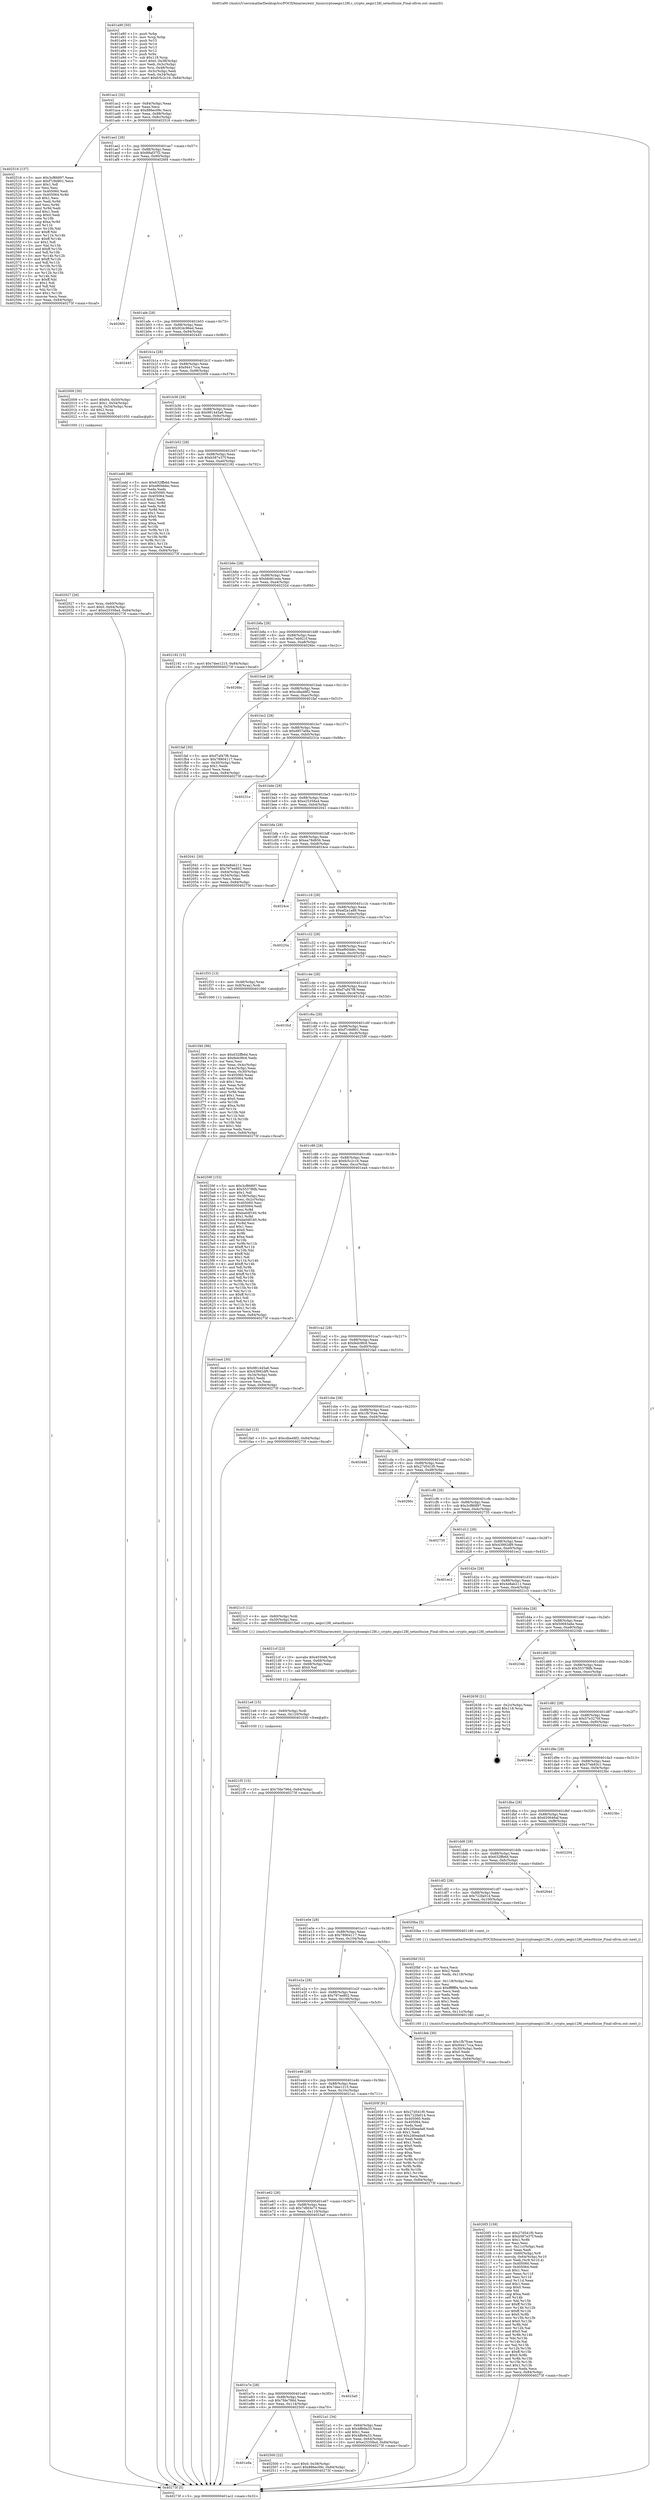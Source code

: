 digraph "0x401a90" {
  label = "0x401a90 (/mnt/c/Users/mathe/Desktop/tcc/POCII/binaries/extr_linuxcryptoaegis128l.c_crypto_aegis128l_setauthsize_Final-ollvm.out::main(0))"
  labelloc = "t"
  node[shape=record]

  Entry [label="",width=0.3,height=0.3,shape=circle,fillcolor=black,style=filled]
  "0x401ac2" [label="{
     0x401ac2 [32]\l
     | [instrs]\l
     &nbsp;&nbsp;0x401ac2 \<+6\>: mov -0x84(%rbp),%eax\l
     &nbsp;&nbsp;0x401ac8 \<+2\>: mov %eax,%ecx\l
     &nbsp;&nbsp;0x401aca \<+6\>: sub $0x886ec09c,%ecx\l
     &nbsp;&nbsp;0x401ad0 \<+6\>: mov %eax,-0x88(%rbp)\l
     &nbsp;&nbsp;0x401ad6 \<+6\>: mov %ecx,-0x8c(%rbp)\l
     &nbsp;&nbsp;0x401adc \<+6\>: je 0000000000402516 \<main+0xa86\>\l
  }"]
  "0x402516" [label="{
     0x402516 [137]\l
     | [instrs]\l
     &nbsp;&nbsp;0x402516 \<+5\>: mov $0x3cf86897,%eax\l
     &nbsp;&nbsp;0x40251b \<+5\>: mov $0xf7c9d801,%ecx\l
     &nbsp;&nbsp;0x402520 \<+2\>: mov $0x1,%dl\l
     &nbsp;&nbsp;0x402522 \<+2\>: xor %esi,%esi\l
     &nbsp;&nbsp;0x402524 \<+7\>: mov 0x405060,%edi\l
     &nbsp;&nbsp;0x40252b \<+8\>: mov 0x405064,%r8d\l
     &nbsp;&nbsp;0x402533 \<+3\>: sub $0x1,%esi\l
     &nbsp;&nbsp;0x402536 \<+3\>: mov %edi,%r9d\l
     &nbsp;&nbsp;0x402539 \<+3\>: add %esi,%r9d\l
     &nbsp;&nbsp;0x40253c \<+4\>: imul %r9d,%edi\l
     &nbsp;&nbsp;0x402540 \<+3\>: and $0x1,%edi\l
     &nbsp;&nbsp;0x402543 \<+3\>: cmp $0x0,%edi\l
     &nbsp;&nbsp;0x402546 \<+4\>: sete %r10b\l
     &nbsp;&nbsp;0x40254a \<+4\>: cmp $0xa,%r8d\l
     &nbsp;&nbsp;0x40254e \<+4\>: setl %r11b\l
     &nbsp;&nbsp;0x402552 \<+3\>: mov %r10b,%bl\l
     &nbsp;&nbsp;0x402555 \<+3\>: xor $0xff,%bl\l
     &nbsp;&nbsp;0x402558 \<+3\>: mov %r11b,%r14b\l
     &nbsp;&nbsp;0x40255b \<+4\>: xor $0xff,%r14b\l
     &nbsp;&nbsp;0x40255f \<+3\>: xor $0x1,%dl\l
     &nbsp;&nbsp;0x402562 \<+3\>: mov %bl,%r15b\l
     &nbsp;&nbsp;0x402565 \<+4\>: and $0xff,%r15b\l
     &nbsp;&nbsp;0x402569 \<+3\>: and %dl,%r10b\l
     &nbsp;&nbsp;0x40256c \<+3\>: mov %r14b,%r12b\l
     &nbsp;&nbsp;0x40256f \<+4\>: and $0xff,%r12b\l
     &nbsp;&nbsp;0x402573 \<+3\>: and %dl,%r11b\l
     &nbsp;&nbsp;0x402576 \<+3\>: or %r10b,%r15b\l
     &nbsp;&nbsp;0x402579 \<+3\>: or %r11b,%r12b\l
     &nbsp;&nbsp;0x40257c \<+3\>: xor %r12b,%r15b\l
     &nbsp;&nbsp;0x40257f \<+3\>: or %r14b,%bl\l
     &nbsp;&nbsp;0x402582 \<+3\>: xor $0xff,%bl\l
     &nbsp;&nbsp;0x402585 \<+3\>: or $0x1,%dl\l
     &nbsp;&nbsp;0x402588 \<+2\>: and %dl,%bl\l
     &nbsp;&nbsp;0x40258a \<+3\>: or %bl,%r15b\l
     &nbsp;&nbsp;0x40258d \<+4\>: test $0x1,%r15b\l
     &nbsp;&nbsp;0x402591 \<+3\>: cmovne %ecx,%eax\l
     &nbsp;&nbsp;0x402594 \<+6\>: mov %eax,-0x84(%rbp)\l
     &nbsp;&nbsp;0x40259a \<+5\>: jmp 000000000040273f \<main+0xcaf\>\l
  }"]
  "0x401ae2" [label="{
     0x401ae2 [28]\l
     | [instrs]\l
     &nbsp;&nbsp;0x401ae2 \<+5\>: jmp 0000000000401ae7 \<main+0x57\>\l
     &nbsp;&nbsp;0x401ae7 \<+6\>: mov -0x88(%rbp),%eax\l
     &nbsp;&nbsp;0x401aed \<+5\>: sub $0x88af37f2,%eax\l
     &nbsp;&nbsp;0x401af2 \<+6\>: mov %eax,-0x90(%rbp)\l
     &nbsp;&nbsp;0x401af8 \<+6\>: je 00000000004026f4 \<main+0xc64\>\l
  }"]
  Exit [label="",width=0.3,height=0.3,shape=circle,fillcolor=black,style=filled,peripheries=2]
  "0x4026f4" [label="{
     0x4026f4\l
  }", style=dashed]
  "0x401afe" [label="{
     0x401afe [28]\l
     | [instrs]\l
     &nbsp;&nbsp;0x401afe \<+5\>: jmp 0000000000401b03 \<main+0x73\>\l
     &nbsp;&nbsp;0x401b03 \<+6\>: mov -0x88(%rbp),%eax\l
     &nbsp;&nbsp;0x401b09 \<+5\>: sub $0x924c96ed,%eax\l
     &nbsp;&nbsp;0x401b0e \<+6\>: mov %eax,-0x94(%rbp)\l
     &nbsp;&nbsp;0x401b14 \<+6\>: je 0000000000402445 \<main+0x9b5\>\l
  }"]
  "0x401e9a" [label="{
     0x401e9a\l
  }", style=dashed]
  "0x402445" [label="{
     0x402445\l
  }", style=dashed]
  "0x401b1a" [label="{
     0x401b1a [28]\l
     | [instrs]\l
     &nbsp;&nbsp;0x401b1a \<+5\>: jmp 0000000000401b1f \<main+0x8f\>\l
     &nbsp;&nbsp;0x401b1f \<+6\>: mov -0x88(%rbp),%eax\l
     &nbsp;&nbsp;0x401b25 \<+5\>: sub $0x94417cca,%eax\l
     &nbsp;&nbsp;0x401b2a \<+6\>: mov %eax,-0x98(%rbp)\l
     &nbsp;&nbsp;0x401b30 \<+6\>: je 0000000000402009 \<main+0x579\>\l
  }"]
  "0x402500" [label="{
     0x402500 [22]\l
     | [instrs]\l
     &nbsp;&nbsp;0x402500 \<+7\>: movl $0x0,-0x38(%rbp)\l
     &nbsp;&nbsp;0x402507 \<+10\>: movl $0x886ec09c,-0x84(%rbp)\l
     &nbsp;&nbsp;0x402511 \<+5\>: jmp 000000000040273f \<main+0xcaf\>\l
  }"]
  "0x402009" [label="{
     0x402009 [30]\l
     | [instrs]\l
     &nbsp;&nbsp;0x402009 \<+7\>: movl $0x64,-0x50(%rbp)\l
     &nbsp;&nbsp;0x402010 \<+7\>: movl $0x1,-0x54(%rbp)\l
     &nbsp;&nbsp;0x402017 \<+4\>: movslq -0x54(%rbp),%rax\l
     &nbsp;&nbsp;0x40201b \<+4\>: shl $0x2,%rax\l
     &nbsp;&nbsp;0x40201f \<+3\>: mov %rax,%rdi\l
     &nbsp;&nbsp;0x402022 \<+5\>: call 0000000000401050 \<malloc@plt\>\l
     | [calls]\l
     &nbsp;&nbsp;0x401050 \{1\} (unknown)\l
  }"]
  "0x401b36" [label="{
     0x401b36 [28]\l
     | [instrs]\l
     &nbsp;&nbsp;0x401b36 \<+5\>: jmp 0000000000401b3b \<main+0xab\>\l
     &nbsp;&nbsp;0x401b3b \<+6\>: mov -0x88(%rbp),%eax\l
     &nbsp;&nbsp;0x401b41 \<+5\>: sub $0x981445a6,%eax\l
     &nbsp;&nbsp;0x401b46 \<+6\>: mov %eax,-0x9c(%rbp)\l
     &nbsp;&nbsp;0x401b4c \<+6\>: je 0000000000401edd \<main+0x44d\>\l
  }"]
  "0x401e7e" [label="{
     0x401e7e [28]\l
     | [instrs]\l
     &nbsp;&nbsp;0x401e7e \<+5\>: jmp 0000000000401e83 \<main+0x3f3\>\l
     &nbsp;&nbsp;0x401e83 \<+6\>: mov -0x88(%rbp),%eax\l
     &nbsp;&nbsp;0x401e89 \<+5\>: sub $0x7fde786d,%eax\l
     &nbsp;&nbsp;0x401e8e \<+6\>: mov %eax,-0x114(%rbp)\l
     &nbsp;&nbsp;0x401e94 \<+6\>: je 0000000000402500 \<main+0xa70\>\l
  }"]
  "0x401edd" [label="{
     0x401edd [86]\l
     | [instrs]\l
     &nbsp;&nbsp;0x401edd \<+5\>: mov $0x632ffb6d,%eax\l
     &nbsp;&nbsp;0x401ee2 \<+5\>: mov $0xef60ddec,%ecx\l
     &nbsp;&nbsp;0x401ee7 \<+2\>: xor %edx,%edx\l
     &nbsp;&nbsp;0x401ee9 \<+7\>: mov 0x405060,%esi\l
     &nbsp;&nbsp;0x401ef0 \<+7\>: mov 0x405064,%edi\l
     &nbsp;&nbsp;0x401ef7 \<+3\>: sub $0x1,%edx\l
     &nbsp;&nbsp;0x401efa \<+3\>: mov %esi,%r8d\l
     &nbsp;&nbsp;0x401efd \<+3\>: add %edx,%r8d\l
     &nbsp;&nbsp;0x401f00 \<+4\>: imul %r8d,%esi\l
     &nbsp;&nbsp;0x401f04 \<+3\>: and $0x1,%esi\l
     &nbsp;&nbsp;0x401f07 \<+3\>: cmp $0x0,%esi\l
     &nbsp;&nbsp;0x401f0a \<+4\>: sete %r9b\l
     &nbsp;&nbsp;0x401f0e \<+3\>: cmp $0xa,%edi\l
     &nbsp;&nbsp;0x401f11 \<+4\>: setl %r10b\l
     &nbsp;&nbsp;0x401f15 \<+3\>: mov %r9b,%r11b\l
     &nbsp;&nbsp;0x401f18 \<+3\>: and %r10b,%r11b\l
     &nbsp;&nbsp;0x401f1b \<+3\>: xor %r10b,%r9b\l
     &nbsp;&nbsp;0x401f1e \<+3\>: or %r9b,%r11b\l
     &nbsp;&nbsp;0x401f21 \<+4\>: test $0x1,%r11b\l
     &nbsp;&nbsp;0x401f25 \<+3\>: cmovne %ecx,%eax\l
     &nbsp;&nbsp;0x401f28 \<+6\>: mov %eax,-0x84(%rbp)\l
     &nbsp;&nbsp;0x401f2e \<+5\>: jmp 000000000040273f \<main+0xcaf\>\l
  }"]
  "0x401b52" [label="{
     0x401b52 [28]\l
     | [instrs]\l
     &nbsp;&nbsp;0x401b52 \<+5\>: jmp 0000000000401b57 \<main+0xc7\>\l
     &nbsp;&nbsp;0x401b57 \<+6\>: mov -0x88(%rbp),%eax\l
     &nbsp;&nbsp;0x401b5d \<+5\>: sub $0xb587e37f,%eax\l
     &nbsp;&nbsp;0x401b62 \<+6\>: mov %eax,-0xa0(%rbp)\l
     &nbsp;&nbsp;0x401b68 \<+6\>: je 0000000000402192 \<main+0x702\>\l
  }"]
  "0x4023a0" [label="{
     0x4023a0\l
  }", style=dashed]
  "0x402192" [label="{
     0x402192 [15]\l
     | [instrs]\l
     &nbsp;&nbsp;0x402192 \<+10\>: movl $0x7dee1215,-0x84(%rbp)\l
     &nbsp;&nbsp;0x40219c \<+5\>: jmp 000000000040273f \<main+0xcaf\>\l
  }"]
  "0x401b6e" [label="{
     0x401b6e [28]\l
     | [instrs]\l
     &nbsp;&nbsp;0x401b6e \<+5\>: jmp 0000000000401b73 \<main+0xe3\>\l
     &nbsp;&nbsp;0x401b73 \<+6\>: mov -0x88(%rbp),%eax\l
     &nbsp;&nbsp;0x401b79 \<+5\>: sub $0xb6d61eda,%eax\l
     &nbsp;&nbsp;0x401b7e \<+6\>: mov %eax,-0xa4(%rbp)\l
     &nbsp;&nbsp;0x401b84 \<+6\>: je 000000000040232d \<main+0x89d\>\l
  }"]
  "0x4021f5" [label="{
     0x4021f5 [15]\l
     | [instrs]\l
     &nbsp;&nbsp;0x4021f5 \<+10\>: movl $0x7fde786d,-0x84(%rbp)\l
     &nbsp;&nbsp;0x4021ff \<+5\>: jmp 000000000040273f \<main+0xcaf\>\l
  }"]
  "0x40232d" [label="{
     0x40232d\l
  }", style=dashed]
  "0x401b8a" [label="{
     0x401b8a [28]\l
     | [instrs]\l
     &nbsp;&nbsp;0x401b8a \<+5\>: jmp 0000000000401b8f \<main+0xff\>\l
     &nbsp;&nbsp;0x401b8f \<+6\>: mov -0x88(%rbp),%eax\l
     &nbsp;&nbsp;0x401b95 \<+5\>: sub $0xc7eb921f,%eax\l
     &nbsp;&nbsp;0x401b9a \<+6\>: mov %eax,-0xa8(%rbp)\l
     &nbsp;&nbsp;0x401ba0 \<+6\>: je 00000000004026bc \<main+0xc2c\>\l
  }"]
  "0x4021e6" [label="{
     0x4021e6 [15]\l
     | [instrs]\l
     &nbsp;&nbsp;0x4021e6 \<+4\>: mov -0x60(%rbp),%rdi\l
     &nbsp;&nbsp;0x4021ea \<+6\>: mov %eax,-0x120(%rbp)\l
     &nbsp;&nbsp;0x4021f0 \<+5\>: call 0000000000401030 \<free@plt\>\l
     | [calls]\l
     &nbsp;&nbsp;0x401030 \{1\} (unknown)\l
  }"]
  "0x4026bc" [label="{
     0x4026bc\l
  }", style=dashed]
  "0x401ba6" [label="{
     0x401ba6 [28]\l
     | [instrs]\l
     &nbsp;&nbsp;0x401ba6 \<+5\>: jmp 0000000000401bab \<main+0x11b\>\l
     &nbsp;&nbsp;0x401bab \<+6\>: mov -0x88(%rbp),%eax\l
     &nbsp;&nbsp;0x401bb1 \<+5\>: sub $0xcdba48f2,%eax\l
     &nbsp;&nbsp;0x401bb6 \<+6\>: mov %eax,-0xac(%rbp)\l
     &nbsp;&nbsp;0x401bbc \<+6\>: je 0000000000401faf \<main+0x51f\>\l
  }"]
  "0x4021cf" [label="{
     0x4021cf [23]\l
     | [instrs]\l
     &nbsp;&nbsp;0x4021cf \<+10\>: movabs $0x4030d6,%rdi\l
     &nbsp;&nbsp;0x4021d9 \<+3\>: mov %eax,-0x68(%rbp)\l
     &nbsp;&nbsp;0x4021dc \<+3\>: mov -0x68(%rbp),%esi\l
     &nbsp;&nbsp;0x4021df \<+2\>: mov $0x0,%al\l
     &nbsp;&nbsp;0x4021e1 \<+5\>: call 0000000000401040 \<printf@plt\>\l
     | [calls]\l
     &nbsp;&nbsp;0x401040 \{1\} (unknown)\l
  }"]
  "0x401faf" [label="{
     0x401faf [30]\l
     | [instrs]\l
     &nbsp;&nbsp;0x401faf \<+5\>: mov $0xf7af47f8,%eax\l
     &nbsp;&nbsp;0x401fb4 \<+5\>: mov $0x78904117,%ecx\l
     &nbsp;&nbsp;0x401fb9 \<+3\>: mov -0x30(%rbp),%edx\l
     &nbsp;&nbsp;0x401fbc \<+3\>: cmp $0x1,%edx\l
     &nbsp;&nbsp;0x401fbf \<+3\>: cmovl %ecx,%eax\l
     &nbsp;&nbsp;0x401fc2 \<+6\>: mov %eax,-0x84(%rbp)\l
     &nbsp;&nbsp;0x401fc8 \<+5\>: jmp 000000000040273f \<main+0xcaf\>\l
  }"]
  "0x401bc2" [label="{
     0x401bc2 [28]\l
     | [instrs]\l
     &nbsp;&nbsp;0x401bc2 \<+5\>: jmp 0000000000401bc7 \<main+0x137\>\l
     &nbsp;&nbsp;0x401bc7 \<+6\>: mov -0x88(%rbp),%eax\l
     &nbsp;&nbsp;0x401bcd \<+5\>: sub $0xd857af4a,%eax\l
     &nbsp;&nbsp;0x401bd2 \<+6\>: mov %eax,-0xb0(%rbp)\l
     &nbsp;&nbsp;0x401bd8 \<+6\>: je 000000000040231e \<main+0x88e\>\l
  }"]
  "0x401e62" [label="{
     0x401e62 [28]\l
     | [instrs]\l
     &nbsp;&nbsp;0x401e62 \<+5\>: jmp 0000000000401e67 \<main+0x3d7\>\l
     &nbsp;&nbsp;0x401e67 \<+6\>: mov -0x88(%rbp),%eax\l
     &nbsp;&nbsp;0x401e6d \<+5\>: sub $0x7dfd3e73,%eax\l
     &nbsp;&nbsp;0x401e72 \<+6\>: mov %eax,-0x110(%rbp)\l
     &nbsp;&nbsp;0x401e78 \<+6\>: je 00000000004023a0 \<main+0x910\>\l
  }"]
  "0x40231e" [label="{
     0x40231e\l
  }", style=dashed]
  "0x401bde" [label="{
     0x401bde [28]\l
     | [instrs]\l
     &nbsp;&nbsp;0x401bde \<+5\>: jmp 0000000000401be3 \<main+0x153\>\l
     &nbsp;&nbsp;0x401be3 \<+6\>: mov -0x88(%rbp),%eax\l
     &nbsp;&nbsp;0x401be9 \<+5\>: sub $0xe25358a4,%eax\l
     &nbsp;&nbsp;0x401bee \<+6\>: mov %eax,-0xb4(%rbp)\l
     &nbsp;&nbsp;0x401bf4 \<+6\>: je 0000000000402041 \<main+0x5b1\>\l
  }"]
  "0x4021a1" [label="{
     0x4021a1 [34]\l
     | [instrs]\l
     &nbsp;&nbsp;0x4021a1 \<+3\>: mov -0x64(%rbp),%eax\l
     &nbsp;&nbsp;0x4021a4 \<+5\>: sub $0x4ffe9a33,%eax\l
     &nbsp;&nbsp;0x4021a9 \<+3\>: add $0x1,%eax\l
     &nbsp;&nbsp;0x4021ac \<+5\>: add $0x4ffe9a33,%eax\l
     &nbsp;&nbsp;0x4021b1 \<+3\>: mov %eax,-0x64(%rbp)\l
     &nbsp;&nbsp;0x4021b4 \<+10\>: movl $0xe25358a4,-0x84(%rbp)\l
     &nbsp;&nbsp;0x4021be \<+5\>: jmp 000000000040273f \<main+0xcaf\>\l
  }"]
  "0x402041" [label="{
     0x402041 [30]\l
     | [instrs]\l
     &nbsp;&nbsp;0x402041 \<+5\>: mov $0x4e8ab211,%eax\l
     &nbsp;&nbsp;0x402046 \<+5\>: mov $0x797ee802,%ecx\l
     &nbsp;&nbsp;0x40204b \<+3\>: mov -0x64(%rbp),%edx\l
     &nbsp;&nbsp;0x40204e \<+3\>: cmp -0x54(%rbp),%edx\l
     &nbsp;&nbsp;0x402051 \<+3\>: cmovl %ecx,%eax\l
     &nbsp;&nbsp;0x402054 \<+6\>: mov %eax,-0x84(%rbp)\l
     &nbsp;&nbsp;0x40205a \<+5\>: jmp 000000000040273f \<main+0xcaf\>\l
  }"]
  "0x401bfa" [label="{
     0x401bfa [28]\l
     | [instrs]\l
     &nbsp;&nbsp;0x401bfa \<+5\>: jmp 0000000000401bff \<main+0x16f\>\l
     &nbsp;&nbsp;0x401bff \<+6\>: mov -0x88(%rbp),%eax\l
     &nbsp;&nbsp;0x401c05 \<+5\>: sub $0xea78d656,%eax\l
     &nbsp;&nbsp;0x401c0a \<+6\>: mov %eax,-0xb8(%rbp)\l
     &nbsp;&nbsp;0x401c10 \<+6\>: je 00000000004024ce \<main+0xa3e\>\l
  }"]
  "0x4020f3" [label="{
     0x4020f3 [159]\l
     | [instrs]\l
     &nbsp;&nbsp;0x4020f3 \<+5\>: mov $0x27d541f0,%ecx\l
     &nbsp;&nbsp;0x4020f8 \<+5\>: mov $0xb587e37f,%edx\l
     &nbsp;&nbsp;0x4020fd \<+3\>: mov $0x1,%r8b\l
     &nbsp;&nbsp;0x402100 \<+2\>: xor %esi,%esi\l
     &nbsp;&nbsp;0x402102 \<+6\>: mov -0x11c(%rbp),%edi\l
     &nbsp;&nbsp;0x402108 \<+3\>: imul %eax,%edi\l
     &nbsp;&nbsp;0x40210b \<+4\>: mov -0x60(%rbp),%r9\l
     &nbsp;&nbsp;0x40210f \<+4\>: movslq -0x64(%rbp),%r10\l
     &nbsp;&nbsp;0x402113 \<+4\>: mov %edi,(%r9,%r10,4)\l
     &nbsp;&nbsp;0x402117 \<+7\>: mov 0x405060,%eax\l
     &nbsp;&nbsp;0x40211e \<+7\>: mov 0x405064,%edi\l
     &nbsp;&nbsp;0x402125 \<+3\>: sub $0x1,%esi\l
     &nbsp;&nbsp;0x402128 \<+3\>: mov %eax,%r11d\l
     &nbsp;&nbsp;0x40212b \<+3\>: add %esi,%r11d\l
     &nbsp;&nbsp;0x40212e \<+4\>: imul %r11d,%eax\l
     &nbsp;&nbsp;0x402132 \<+3\>: and $0x1,%eax\l
     &nbsp;&nbsp;0x402135 \<+3\>: cmp $0x0,%eax\l
     &nbsp;&nbsp;0x402138 \<+3\>: sete %bl\l
     &nbsp;&nbsp;0x40213b \<+3\>: cmp $0xa,%edi\l
     &nbsp;&nbsp;0x40213e \<+4\>: setl %r14b\l
     &nbsp;&nbsp;0x402142 \<+3\>: mov %bl,%r15b\l
     &nbsp;&nbsp;0x402145 \<+4\>: xor $0xff,%r15b\l
     &nbsp;&nbsp;0x402149 \<+3\>: mov %r14b,%r12b\l
     &nbsp;&nbsp;0x40214c \<+4\>: xor $0xff,%r12b\l
     &nbsp;&nbsp;0x402150 \<+4\>: xor $0x0,%r8b\l
     &nbsp;&nbsp;0x402154 \<+3\>: mov %r15b,%r13b\l
     &nbsp;&nbsp;0x402157 \<+4\>: and $0x0,%r13b\l
     &nbsp;&nbsp;0x40215b \<+3\>: and %r8b,%bl\l
     &nbsp;&nbsp;0x40215e \<+3\>: mov %r12b,%al\l
     &nbsp;&nbsp;0x402161 \<+2\>: and $0x0,%al\l
     &nbsp;&nbsp;0x402163 \<+3\>: and %r8b,%r14b\l
     &nbsp;&nbsp;0x402166 \<+3\>: or %bl,%r13b\l
     &nbsp;&nbsp;0x402169 \<+3\>: or %r14b,%al\l
     &nbsp;&nbsp;0x40216c \<+3\>: xor %al,%r13b\l
     &nbsp;&nbsp;0x40216f \<+3\>: or %r12b,%r15b\l
     &nbsp;&nbsp;0x402172 \<+4\>: xor $0xff,%r15b\l
     &nbsp;&nbsp;0x402176 \<+4\>: or $0x0,%r8b\l
     &nbsp;&nbsp;0x40217a \<+3\>: and %r8b,%r15b\l
     &nbsp;&nbsp;0x40217d \<+3\>: or %r15b,%r13b\l
     &nbsp;&nbsp;0x402180 \<+4\>: test $0x1,%r13b\l
     &nbsp;&nbsp;0x402184 \<+3\>: cmovne %edx,%ecx\l
     &nbsp;&nbsp;0x402187 \<+6\>: mov %ecx,-0x84(%rbp)\l
     &nbsp;&nbsp;0x40218d \<+5\>: jmp 000000000040273f \<main+0xcaf\>\l
  }"]
  "0x4024ce" [label="{
     0x4024ce\l
  }", style=dashed]
  "0x401c16" [label="{
     0x401c16 [28]\l
     | [instrs]\l
     &nbsp;&nbsp;0x401c16 \<+5\>: jmp 0000000000401c1b \<main+0x18b\>\l
     &nbsp;&nbsp;0x401c1b \<+6\>: mov -0x88(%rbp),%eax\l
     &nbsp;&nbsp;0x401c21 \<+5\>: sub $0xef2a1a88,%eax\l
     &nbsp;&nbsp;0x401c26 \<+6\>: mov %eax,-0xbc(%rbp)\l
     &nbsp;&nbsp;0x401c2c \<+6\>: je 000000000040225a \<main+0x7ca\>\l
  }"]
  "0x4020bf" [label="{
     0x4020bf [52]\l
     | [instrs]\l
     &nbsp;&nbsp;0x4020bf \<+2\>: xor %ecx,%ecx\l
     &nbsp;&nbsp;0x4020c1 \<+5\>: mov $0x2,%edx\l
     &nbsp;&nbsp;0x4020c6 \<+6\>: mov %edx,-0x118(%rbp)\l
     &nbsp;&nbsp;0x4020cc \<+1\>: cltd\l
     &nbsp;&nbsp;0x4020cd \<+6\>: mov -0x118(%rbp),%esi\l
     &nbsp;&nbsp;0x4020d3 \<+2\>: idiv %esi\l
     &nbsp;&nbsp;0x4020d5 \<+6\>: imul $0xfffffffe,%edx,%edx\l
     &nbsp;&nbsp;0x4020db \<+2\>: mov %ecx,%edi\l
     &nbsp;&nbsp;0x4020dd \<+2\>: sub %edx,%edi\l
     &nbsp;&nbsp;0x4020df \<+2\>: mov %ecx,%edx\l
     &nbsp;&nbsp;0x4020e1 \<+3\>: sub $0x1,%edx\l
     &nbsp;&nbsp;0x4020e4 \<+2\>: add %edx,%edi\l
     &nbsp;&nbsp;0x4020e6 \<+2\>: sub %edi,%ecx\l
     &nbsp;&nbsp;0x4020e8 \<+6\>: mov %ecx,-0x11c(%rbp)\l
     &nbsp;&nbsp;0x4020ee \<+5\>: call 0000000000401160 \<next_i\>\l
     | [calls]\l
     &nbsp;&nbsp;0x401160 \{1\} (/mnt/c/Users/mathe/Desktop/tcc/POCII/binaries/extr_linuxcryptoaegis128l.c_crypto_aegis128l_setauthsize_Final-ollvm.out::next_i)\l
  }"]
  "0x40225a" [label="{
     0x40225a\l
  }", style=dashed]
  "0x401c32" [label="{
     0x401c32 [28]\l
     | [instrs]\l
     &nbsp;&nbsp;0x401c32 \<+5\>: jmp 0000000000401c37 \<main+0x1a7\>\l
     &nbsp;&nbsp;0x401c37 \<+6\>: mov -0x88(%rbp),%eax\l
     &nbsp;&nbsp;0x401c3d \<+5\>: sub $0xef60ddec,%eax\l
     &nbsp;&nbsp;0x401c42 \<+6\>: mov %eax,-0xc0(%rbp)\l
     &nbsp;&nbsp;0x401c48 \<+6\>: je 0000000000401f33 \<main+0x4a3\>\l
  }"]
  "0x401e46" [label="{
     0x401e46 [28]\l
     | [instrs]\l
     &nbsp;&nbsp;0x401e46 \<+5\>: jmp 0000000000401e4b \<main+0x3bb\>\l
     &nbsp;&nbsp;0x401e4b \<+6\>: mov -0x88(%rbp),%eax\l
     &nbsp;&nbsp;0x401e51 \<+5\>: sub $0x7dee1215,%eax\l
     &nbsp;&nbsp;0x401e56 \<+6\>: mov %eax,-0x10c(%rbp)\l
     &nbsp;&nbsp;0x401e5c \<+6\>: je 00000000004021a1 \<main+0x711\>\l
  }"]
  "0x401f33" [label="{
     0x401f33 [13]\l
     | [instrs]\l
     &nbsp;&nbsp;0x401f33 \<+4\>: mov -0x48(%rbp),%rax\l
     &nbsp;&nbsp;0x401f37 \<+4\>: mov 0x8(%rax),%rdi\l
     &nbsp;&nbsp;0x401f3b \<+5\>: call 0000000000401060 \<atoi@plt\>\l
     | [calls]\l
     &nbsp;&nbsp;0x401060 \{1\} (unknown)\l
  }"]
  "0x401c4e" [label="{
     0x401c4e [28]\l
     | [instrs]\l
     &nbsp;&nbsp;0x401c4e \<+5\>: jmp 0000000000401c53 \<main+0x1c3\>\l
     &nbsp;&nbsp;0x401c53 \<+6\>: mov -0x88(%rbp),%eax\l
     &nbsp;&nbsp;0x401c59 \<+5\>: sub $0xf7af47f8,%eax\l
     &nbsp;&nbsp;0x401c5e \<+6\>: mov %eax,-0xc4(%rbp)\l
     &nbsp;&nbsp;0x401c64 \<+6\>: je 0000000000401fcd \<main+0x53d\>\l
  }"]
  "0x40205f" [label="{
     0x40205f [91]\l
     | [instrs]\l
     &nbsp;&nbsp;0x40205f \<+5\>: mov $0x27d541f0,%eax\l
     &nbsp;&nbsp;0x402064 \<+5\>: mov $0x722fa014,%ecx\l
     &nbsp;&nbsp;0x402069 \<+7\>: mov 0x405060,%edx\l
     &nbsp;&nbsp;0x402070 \<+7\>: mov 0x405064,%esi\l
     &nbsp;&nbsp;0x402077 \<+2\>: mov %edx,%edi\l
     &nbsp;&nbsp;0x402079 \<+6\>: sub $0x2d0eada8,%edi\l
     &nbsp;&nbsp;0x40207f \<+3\>: sub $0x1,%edi\l
     &nbsp;&nbsp;0x402082 \<+6\>: add $0x2d0eada8,%edi\l
     &nbsp;&nbsp;0x402088 \<+3\>: imul %edi,%edx\l
     &nbsp;&nbsp;0x40208b \<+3\>: and $0x1,%edx\l
     &nbsp;&nbsp;0x40208e \<+3\>: cmp $0x0,%edx\l
     &nbsp;&nbsp;0x402091 \<+4\>: sete %r8b\l
     &nbsp;&nbsp;0x402095 \<+3\>: cmp $0xa,%esi\l
     &nbsp;&nbsp;0x402098 \<+4\>: setl %r9b\l
     &nbsp;&nbsp;0x40209c \<+3\>: mov %r8b,%r10b\l
     &nbsp;&nbsp;0x40209f \<+3\>: and %r9b,%r10b\l
     &nbsp;&nbsp;0x4020a2 \<+3\>: xor %r9b,%r8b\l
     &nbsp;&nbsp;0x4020a5 \<+3\>: or %r8b,%r10b\l
     &nbsp;&nbsp;0x4020a8 \<+4\>: test $0x1,%r10b\l
     &nbsp;&nbsp;0x4020ac \<+3\>: cmovne %ecx,%eax\l
     &nbsp;&nbsp;0x4020af \<+6\>: mov %eax,-0x84(%rbp)\l
     &nbsp;&nbsp;0x4020b5 \<+5\>: jmp 000000000040273f \<main+0xcaf\>\l
  }"]
  "0x401fcd" [label="{
     0x401fcd\l
  }", style=dashed]
  "0x401c6a" [label="{
     0x401c6a [28]\l
     | [instrs]\l
     &nbsp;&nbsp;0x401c6a \<+5\>: jmp 0000000000401c6f \<main+0x1df\>\l
     &nbsp;&nbsp;0x401c6f \<+6\>: mov -0x88(%rbp),%eax\l
     &nbsp;&nbsp;0x401c75 \<+5\>: sub $0xf7c9d801,%eax\l
     &nbsp;&nbsp;0x401c7a \<+6\>: mov %eax,-0xc8(%rbp)\l
     &nbsp;&nbsp;0x401c80 \<+6\>: je 000000000040259f \<main+0xb0f\>\l
  }"]
  "0x402027" [label="{
     0x402027 [26]\l
     | [instrs]\l
     &nbsp;&nbsp;0x402027 \<+4\>: mov %rax,-0x60(%rbp)\l
     &nbsp;&nbsp;0x40202b \<+7\>: movl $0x0,-0x64(%rbp)\l
     &nbsp;&nbsp;0x402032 \<+10\>: movl $0xe25358a4,-0x84(%rbp)\l
     &nbsp;&nbsp;0x40203c \<+5\>: jmp 000000000040273f \<main+0xcaf\>\l
  }"]
  "0x40259f" [label="{
     0x40259f [153]\l
     | [instrs]\l
     &nbsp;&nbsp;0x40259f \<+5\>: mov $0x3cf86897,%eax\l
     &nbsp;&nbsp;0x4025a4 \<+5\>: mov $0x5537f6fb,%ecx\l
     &nbsp;&nbsp;0x4025a9 \<+2\>: mov $0x1,%dl\l
     &nbsp;&nbsp;0x4025ab \<+3\>: mov -0x38(%rbp),%esi\l
     &nbsp;&nbsp;0x4025ae \<+3\>: mov %esi,-0x2c(%rbp)\l
     &nbsp;&nbsp;0x4025b1 \<+7\>: mov 0x405060,%esi\l
     &nbsp;&nbsp;0x4025b8 \<+7\>: mov 0x405064,%edi\l
     &nbsp;&nbsp;0x4025bf \<+3\>: mov %esi,%r8d\l
     &nbsp;&nbsp;0x4025c2 \<+7\>: sub $0xbe0df160,%r8d\l
     &nbsp;&nbsp;0x4025c9 \<+4\>: sub $0x1,%r8d\l
     &nbsp;&nbsp;0x4025cd \<+7\>: add $0xbe0df160,%r8d\l
     &nbsp;&nbsp;0x4025d4 \<+4\>: imul %r8d,%esi\l
     &nbsp;&nbsp;0x4025d8 \<+3\>: and $0x1,%esi\l
     &nbsp;&nbsp;0x4025db \<+3\>: cmp $0x0,%esi\l
     &nbsp;&nbsp;0x4025de \<+4\>: sete %r9b\l
     &nbsp;&nbsp;0x4025e2 \<+3\>: cmp $0xa,%edi\l
     &nbsp;&nbsp;0x4025e5 \<+4\>: setl %r10b\l
     &nbsp;&nbsp;0x4025e9 \<+3\>: mov %r9b,%r11b\l
     &nbsp;&nbsp;0x4025ec \<+4\>: xor $0xff,%r11b\l
     &nbsp;&nbsp;0x4025f0 \<+3\>: mov %r10b,%bl\l
     &nbsp;&nbsp;0x4025f3 \<+3\>: xor $0xff,%bl\l
     &nbsp;&nbsp;0x4025f6 \<+3\>: xor $0x1,%dl\l
     &nbsp;&nbsp;0x4025f9 \<+3\>: mov %r11b,%r14b\l
     &nbsp;&nbsp;0x4025fc \<+4\>: and $0xff,%r14b\l
     &nbsp;&nbsp;0x402600 \<+3\>: and %dl,%r9b\l
     &nbsp;&nbsp;0x402603 \<+3\>: mov %bl,%r15b\l
     &nbsp;&nbsp;0x402606 \<+4\>: and $0xff,%r15b\l
     &nbsp;&nbsp;0x40260a \<+3\>: and %dl,%r10b\l
     &nbsp;&nbsp;0x40260d \<+3\>: or %r9b,%r14b\l
     &nbsp;&nbsp;0x402610 \<+3\>: or %r10b,%r15b\l
     &nbsp;&nbsp;0x402613 \<+3\>: xor %r15b,%r14b\l
     &nbsp;&nbsp;0x402616 \<+3\>: or %bl,%r11b\l
     &nbsp;&nbsp;0x402619 \<+4\>: xor $0xff,%r11b\l
     &nbsp;&nbsp;0x40261d \<+3\>: or $0x1,%dl\l
     &nbsp;&nbsp;0x402620 \<+3\>: and %dl,%r11b\l
     &nbsp;&nbsp;0x402623 \<+3\>: or %r11b,%r14b\l
     &nbsp;&nbsp;0x402626 \<+4\>: test $0x1,%r14b\l
     &nbsp;&nbsp;0x40262a \<+3\>: cmovne %ecx,%eax\l
     &nbsp;&nbsp;0x40262d \<+6\>: mov %eax,-0x84(%rbp)\l
     &nbsp;&nbsp;0x402633 \<+5\>: jmp 000000000040273f \<main+0xcaf\>\l
  }"]
  "0x401c86" [label="{
     0x401c86 [28]\l
     | [instrs]\l
     &nbsp;&nbsp;0x401c86 \<+5\>: jmp 0000000000401c8b \<main+0x1fb\>\l
     &nbsp;&nbsp;0x401c8b \<+6\>: mov -0x88(%rbp),%eax\l
     &nbsp;&nbsp;0x401c91 \<+5\>: sub $0xfc5c2c16,%eax\l
     &nbsp;&nbsp;0x401c96 \<+6\>: mov %eax,-0xcc(%rbp)\l
     &nbsp;&nbsp;0x401c9c \<+6\>: je 0000000000401ea4 \<main+0x414\>\l
  }"]
  "0x401e2a" [label="{
     0x401e2a [28]\l
     | [instrs]\l
     &nbsp;&nbsp;0x401e2a \<+5\>: jmp 0000000000401e2f \<main+0x39f\>\l
     &nbsp;&nbsp;0x401e2f \<+6\>: mov -0x88(%rbp),%eax\l
     &nbsp;&nbsp;0x401e35 \<+5\>: sub $0x797ee802,%eax\l
     &nbsp;&nbsp;0x401e3a \<+6\>: mov %eax,-0x108(%rbp)\l
     &nbsp;&nbsp;0x401e40 \<+6\>: je 000000000040205f \<main+0x5cf\>\l
  }"]
  "0x401ea4" [label="{
     0x401ea4 [30]\l
     | [instrs]\l
     &nbsp;&nbsp;0x401ea4 \<+5\>: mov $0x981445a6,%eax\l
     &nbsp;&nbsp;0x401ea9 \<+5\>: mov $0x43992df9,%ecx\l
     &nbsp;&nbsp;0x401eae \<+3\>: mov -0x34(%rbp),%edx\l
     &nbsp;&nbsp;0x401eb1 \<+3\>: cmp $0x2,%edx\l
     &nbsp;&nbsp;0x401eb4 \<+3\>: cmovne %ecx,%eax\l
     &nbsp;&nbsp;0x401eb7 \<+6\>: mov %eax,-0x84(%rbp)\l
     &nbsp;&nbsp;0x401ebd \<+5\>: jmp 000000000040273f \<main+0xcaf\>\l
  }"]
  "0x401ca2" [label="{
     0x401ca2 [28]\l
     | [instrs]\l
     &nbsp;&nbsp;0x401ca2 \<+5\>: jmp 0000000000401ca7 \<main+0x217\>\l
     &nbsp;&nbsp;0x401ca7 \<+6\>: mov -0x88(%rbp),%eax\l
     &nbsp;&nbsp;0x401cad \<+5\>: sub $0xfedc9fc6,%eax\l
     &nbsp;&nbsp;0x401cb2 \<+6\>: mov %eax,-0xd0(%rbp)\l
     &nbsp;&nbsp;0x401cb8 \<+6\>: je 0000000000401fa0 \<main+0x510\>\l
  }"]
  "0x40273f" [label="{
     0x40273f [5]\l
     | [instrs]\l
     &nbsp;&nbsp;0x40273f \<+5\>: jmp 0000000000401ac2 \<main+0x32\>\l
  }"]
  "0x401a90" [label="{
     0x401a90 [50]\l
     | [instrs]\l
     &nbsp;&nbsp;0x401a90 \<+1\>: push %rbp\l
     &nbsp;&nbsp;0x401a91 \<+3\>: mov %rsp,%rbp\l
     &nbsp;&nbsp;0x401a94 \<+2\>: push %r15\l
     &nbsp;&nbsp;0x401a96 \<+2\>: push %r14\l
     &nbsp;&nbsp;0x401a98 \<+2\>: push %r13\l
     &nbsp;&nbsp;0x401a9a \<+2\>: push %r12\l
     &nbsp;&nbsp;0x401a9c \<+1\>: push %rbx\l
     &nbsp;&nbsp;0x401a9d \<+7\>: sub $0x118,%rsp\l
     &nbsp;&nbsp;0x401aa4 \<+7\>: movl $0x0,-0x38(%rbp)\l
     &nbsp;&nbsp;0x401aab \<+3\>: mov %edi,-0x3c(%rbp)\l
     &nbsp;&nbsp;0x401aae \<+4\>: mov %rsi,-0x48(%rbp)\l
     &nbsp;&nbsp;0x401ab2 \<+3\>: mov -0x3c(%rbp),%edi\l
     &nbsp;&nbsp;0x401ab5 \<+3\>: mov %edi,-0x34(%rbp)\l
     &nbsp;&nbsp;0x401ab8 \<+10\>: movl $0xfc5c2c16,-0x84(%rbp)\l
  }"]
  "0x401f40" [label="{
     0x401f40 [96]\l
     | [instrs]\l
     &nbsp;&nbsp;0x401f40 \<+5\>: mov $0x632ffb6d,%ecx\l
     &nbsp;&nbsp;0x401f45 \<+5\>: mov $0xfedc9fc6,%edx\l
     &nbsp;&nbsp;0x401f4a \<+2\>: xor %esi,%esi\l
     &nbsp;&nbsp;0x401f4c \<+3\>: mov %eax,-0x4c(%rbp)\l
     &nbsp;&nbsp;0x401f4f \<+3\>: mov -0x4c(%rbp),%eax\l
     &nbsp;&nbsp;0x401f52 \<+3\>: mov %eax,-0x30(%rbp)\l
     &nbsp;&nbsp;0x401f55 \<+7\>: mov 0x405060,%eax\l
     &nbsp;&nbsp;0x401f5c \<+8\>: mov 0x405064,%r8d\l
     &nbsp;&nbsp;0x401f64 \<+3\>: sub $0x1,%esi\l
     &nbsp;&nbsp;0x401f67 \<+3\>: mov %eax,%r9d\l
     &nbsp;&nbsp;0x401f6a \<+3\>: add %esi,%r9d\l
     &nbsp;&nbsp;0x401f6d \<+4\>: imul %r9d,%eax\l
     &nbsp;&nbsp;0x401f71 \<+3\>: and $0x1,%eax\l
     &nbsp;&nbsp;0x401f74 \<+3\>: cmp $0x0,%eax\l
     &nbsp;&nbsp;0x401f77 \<+4\>: sete %r10b\l
     &nbsp;&nbsp;0x401f7b \<+4\>: cmp $0xa,%r8d\l
     &nbsp;&nbsp;0x401f7f \<+4\>: setl %r11b\l
     &nbsp;&nbsp;0x401f83 \<+3\>: mov %r10b,%bl\l
     &nbsp;&nbsp;0x401f86 \<+3\>: and %r11b,%bl\l
     &nbsp;&nbsp;0x401f89 \<+3\>: xor %r11b,%r10b\l
     &nbsp;&nbsp;0x401f8c \<+3\>: or %r10b,%bl\l
     &nbsp;&nbsp;0x401f8f \<+3\>: test $0x1,%bl\l
     &nbsp;&nbsp;0x401f92 \<+3\>: cmovne %edx,%ecx\l
     &nbsp;&nbsp;0x401f95 \<+6\>: mov %ecx,-0x84(%rbp)\l
     &nbsp;&nbsp;0x401f9b \<+5\>: jmp 000000000040273f \<main+0xcaf\>\l
  }"]
  "0x401feb" [label="{
     0x401feb [30]\l
     | [instrs]\l
     &nbsp;&nbsp;0x401feb \<+5\>: mov $0x1fb7fcee,%eax\l
     &nbsp;&nbsp;0x401ff0 \<+5\>: mov $0x94417cca,%ecx\l
     &nbsp;&nbsp;0x401ff5 \<+3\>: mov -0x30(%rbp),%edx\l
     &nbsp;&nbsp;0x401ff8 \<+3\>: cmp $0x0,%edx\l
     &nbsp;&nbsp;0x401ffb \<+3\>: cmove %ecx,%eax\l
     &nbsp;&nbsp;0x401ffe \<+6\>: mov %eax,-0x84(%rbp)\l
     &nbsp;&nbsp;0x402004 \<+5\>: jmp 000000000040273f \<main+0xcaf\>\l
  }"]
  "0x401fa0" [label="{
     0x401fa0 [15]\l
     | [instrs]\l
     &nbsp;&nbsp;0x401fa0 \<+10\>: movl $0xcdba48f2,-0x84(%rbp)\l
     &nbsp;&nbsp;0x401faa \<+5\>: jmp 000000000040273f \<main+0xcaf\>\l
  }"]
  "0x401cbe" [label="{
     0x401cbe [28]\l
     | [instrs]\l
     &nbsp;&nbsp;0x401cbe \<+5\>: jmp 0000000000401cc3 \<main+0x233\>\l
     &nbsp;&nbsp;0x401cc3 \<+6\>: mov -0x88(%rbp),%eax\l
     &nbsp;&nbsp;0x401cc9 \<+5\>: sub $0x1fb7fcee,%eax\l
     &nbsp;&nbsp;0x401cce \<+6\>: mov %eax,-0xd4(%rbp)\l
     &nbsp;&nbsp;0x401cd4 \<+6\>: je 00000000004024dd \<main+0xa4d\>\l
  }"]
  "0x401e0e" [label="{
     0x401e0e [28]\l
     | [instrs]\l
     &nbsp;&nbsp;0x401e0e \<+5\>: jmp 0000000000401e13 \<main+0x383\>\l
     &nbsp;&nbsp;0x401e13 \<+6\>: mov -0x88(%rbp),%eax\l
     &nbsp;&nbsp;0x401e19 \<+5\>: sub $0x78904117,%eax\l
     &nbsp;&nbsp;0x401e1e \<+6\>: mov %eax,-0x104(%rbp)\l
     &nbsp;&nbsp;0x401e24 \<+6\>: je 0000000000401feb \<main+0x55b\>\l
  }"]
  "0x4024dd" [label="{
     0x4024dd\l
  }", style=dashed]
  "0x401cda" [label="{
     0x401cda [28]\l
     | [instrs]\l
     &nbsp;&nbsp;0x401cda \<+5\>: jmp 0000000000401cdf \<main+0x24f\>\l
     &nbsp;&nbsp;0x401cdf \<+6\>: mov -0x88(%rbp),%eax\l
     &nbsp;&nbsp;0x401ce5 \<+5\>: sub $0x27d541f0,%eax\l
     &nbsp;&nbsp;0x401cea \<+6\>: mov %eax,-0xd8(%rbp)\l
     &nbsp;&nbsp;0x401cf0 \<+6\>: je 000000000040266c \<main+0xbdc\>\l
  }"]
  "0x4020ba" [label="{
     0x4020ba [5]\l
     | [instrs]\l
     &nbsp;&nbsp;0x4020ba \<+5\>: call 0000000000401160 \<next_i\>\l
     | [calls]\l
     &nbsp;&nbsp;0x401160 \{1\} (/mnt/c/Users/mathe/Desktop/tcc/POCII/binaries/extr_linuxcryptoaegis128l.c_crypto_aegis128l_setauthsize_Final-ollvm.out::next_i)\l
  }"]
  "0x40266c" [label="{
     0x40266c\l
  }", style=dashed]
  "0x401cf6" [label="{
     0x401cf6 [28]\l
     | [instrs]\l
     &nbsp;&nbsp;0x401cf6 \<+5\>: jmp 0000000000401cfb \<main+0x26b\>\l
     &nbsp;&nbsp;0x401cfb \<+6\>: mov -0x88(%rbp),%eax\l
     &nbsp;&nbsp;0x401d01 \<+5\>: sub $0x3cf86897,%eax\l
     &nbsp;&nbsp;0x401d06 \<+6\>: mov %eax,-0xdc(%rbp)\l
     &nbsp;&nbsp;0x401d0c \<+6\>: je 0000000000402735 \<main+0xca5\>\l
  }"]
  "0x401df2" [label="{
     0x401df2 [28]\l
     | [instrs]\l
     &nbsp;&nbsp;0x401df2 \<+5\>: jmp 0000000000401df7 \<main+0x367\>\l
     &nbsp;&nbsp;0x401df7 \<+6\>: mov -0x88(%rbp),%eax\l
     &nbsp;&nbsp;0x401dfd \<+5\>: sub $0x722fa014,%eax\l
     &nbsp;&nbsp;0x401e02 \<+6\>: mov %eax,-0x100(%rbp)\l
     &nbsp;&nbsp;0x401e08 \<+6\>: je 00000000004020ba \<main+0x62a\>\l
  }"]
  "0x402735" [label="{
     0x402735\l
  }", style=dashed]
  "0x401d12" [label="{
     0x401d12 [28]\l
     | [instrs]\l
     &nbsp;&nbsp;0x401d12 \<+5\>: jmp 0000000000401d17 \<main+0x287\>\l
     &nbsp;&nbsp;0x401d17 \<+6\>: mov -0x88(%rbp),%eax\l
     &nbsp;&nbsp;0x401d1d \<+5\>: sub $0x43992df9,%eax\l
     &nbsp;&nbsp;0x401d22 \<+6\>: mov %eax,-0xe0(%rbp)\l
     &nbsp;&nbsp;0x401d28 \<+6\>: je 0000000000401ec2 \<main+0x432\>\l
  }"]
  "0x40264d" [label="{
     0x40264d\l
  }", style=dashed]
  "0x401ec2" [label="{
     0x401ec2\l
  }", style=dashed]
  "0x401d2e" [label="{
     0x401d2e [28]\l
     | [instrs]\l
     &nbsp;&nbsp;0x401d2e \<+5\>: jmp 0000000000401d33 \<main+0x2a3\>\l
     &nbsp;&nbsp;0x401d33 \<+6\>: mov -0x88(%rbp),%eax\l
     &nbsp;&nbsp;0x401d39 \<+5\>: sub $0x4e8ab211,%eax\l
     &nbsp;&nbsp;0x401d3e \<+6\>: mov %eax,-0xe4(%rbp)\l
     &nbsp;&nbsp;0x401d44 \<+6\>: je 00000000004021c3 \<main+0x733\>\l
  }"]
  "0x401dd6" [label="{
     0x401dd6 [28]\l
     | [instrs]\l
     &nbsp;&nbsp;0x401dd6 \<+5\>: jmp 0000000000401ddb \<main+0x34b\>\l
     &nbsp;&nbsp;0x401ddb \<+6\>: mov -0x88(%rbp),%eax\l
     &nbsp;&nbsp;0x401de1 \<+5\>: sub $0x632ffb6d,%eax\l
     &nbsp;&nbsp;0x401de6 \<+6\>: mov %eax,-0xfc(%rbp)\l
     &nbsp;&nbsp;0x401dec \<+6\>: je 000000000040264d \<main+0xbbd\>\l
  }"]
  "0x4021c3" [label="{
     0x4021c3 [12]\l
     | [instrs]\l
     &nbsp;&nbsp;0x4021c3 \<+4\>: mov -0x60(%rbp),%rdi\l
     &nbsp;&nbsp;0x4021c7 \<+3\>: mov -0x50(%rbp),%esi\l
     &nbsp;&nbsp;0x4021ca \<+5\>: call 00000000004015e0 \<crypto_aegis128l_setauthsize\>\l
     | [calls]\l
     &nbsp;&nbsp;0x4015e0 \{1\} (/mnt/c/Users/mathe/Desktop/tcc/POCII/binaries/extr_linuxcryptoaegis128l.c_crypto_aegis128l_setauthsize_Final-ollvm.out::crypto_aegis128l_setauthsize)\l
  }"]
  "0x401d4a" [label="{
     0x401d4a [28]\l
     | [instrs]\l
     &nbsp;&nbsp;0x401d4a \<+5\>: jmp 0000000000401d4f \<main+0x2bf\>\l
     &nbsp;&nbsp;0x401d4f \<+6\>: mov -0x88(%rbp),%eax\l
     &nbsp;&nbsp;0x401d55 \<+5\>: sub $0x50693a6e,%eax\l
     &nbsp;&nbsp;0x401d5a \<+6\>: mov %eax,-0xe8(%rbp)\l
     &nbsp;&nbsp;0x401d60 \<+6\>: je 000000000040234b \<main+0x8bb\>\l
  }"]
  "0x402204" [label="{
     0x402204\l
  }", style=dashed]
  "0x40234b" [label="{
     0x40234b\l
  }", style=dashed]
  "0x401d66" [label="{
     0x401d66 [28]\l
     | [instrs]\l
     &nbsp;&nbsp;0x401d66 \<+5\>: jmp 0000000000401d6b \<main+0x2db\>\l
     &nbsp;&nbsp;0x401d6b \<+6\>: mov -0x88(%rbp),%eax\l
     &nbsp;&nbsp;0x401d71 \<+5\>: sub $0x5537f6fb,%eax\l
     &nbsp;&nbsp;0x401d76 \<+6\>: mov %eax,-0xec(%rbp)\l
     &nbsp;&nbsp;0x401d7c \<+6\>: je 0000000000402638 \<main+0xba8\>\l
  }"]
  "0x401dba" [label="{
     0x401dba [28]\l
     | [instrs]\l
     &nbsp;&nbsp;0x401dba \<+5\>: jmp 0000000000401dbf \<main+0x32f\>\l
     &nbsp;&nbsp;0x401dbf \<+6\>: mov -0x88(%rbp),%eax\l
     &nbsp;&nbsp;0x401dc5 \<+5\>: sub $0x620646af,%eax\l
     &nbsp;&nbsp;0x401dca \<+6\>: mov %eax,-0xf8(%rbp)\l
     &nbsp;&nbsp;0x401dd0 \<+6\>: je 0000000000402204 \<main+0x774\>\l
  }"]
  "0x402638" [label="{
     0x402638 [21]\l
     | [instrs]\l
     &nbsp;&nbsp;0x402638 \<+3\>: mov -0x2c(%rbp),%eax\l
     &nbsp;&nbsp;0x40263b \<+7\>: add $0x118,%rsp\l
     &nbsp;&nbsp;0x402642 \<+1\>: pop %rbx\l
     &nbsp;&nbsp;0x402643 \<+2\>: pop %r12\l
     &nbsp;&nbsp;0x402645 \<+2\>: pop %r13\l
     &nbsp;&nbsp;0x402647 \<+2\>: pop %r14\l
     &nbsp;&nbsp;0x402649 \<+2\>: pop %r15\l
     &nbsp;&nbsp;0x40264b \<+1\>: pop %rbp\l
     &nbsp;&nbsp;0x40264c \<+1\>: ret\l
  }"]
  "0x401d82" [label="{
     0x401d82 [28]\l
     | [instrs]\l
     &nbsp;&nbsp;0x401d82 \<+5\>: jmp 0000000000401d87 \<main+0x2f7\>\l
     &nbsp;&nbsp;0x401d87 \<+6\>: mov -0x88(%rbp),%eax\l
     &nbsp;&nbsp;0x401d8d \<+5\>: sub $0x57e3270f,%eax\l
     &nbsp;&nbsp;0x401d92 \<+6\>: mov %eax,-0xf0(%rbp)\l
     &nbsp;&nbsp;0x401d98 \<+6\>: je 00000000004024ec \<main+0xa5c\>\l
  }"]
  "0x4023bc" [label="{
     0x4023bc\l
  }", style=dashed]
  "0x4024ec" [label="{
     0x4024ec\l
  }", style=dashed]
  "0x401d9e" [label="{
     0x401d9e [28]\l
     | [instrs]\l
     &nbsp;&nbsp;0x401d9e \<+5\>: jmp 0000000000401da3 \<main+0x313\>\l
     &nbsp;&nbsp;0x401da3 \<+6\>: mov -0x88(%rbp),%eax\l
     &nbsp;&nbsp;0x401da9 \<+5\>: sub $0x57eb83c1,%eax\l
     &nbsp;&nbsp;0x401dae \<+6\>: mov %eax,-0xf4(%rbp)\l
     &nbsp;&nbsp;0x401db4 \<+6\>: je 00000000004023bc \<main+0x92c\>\l
  }"]
  Entry -> "0x401a90" [label=" 1"]
  "0x401ac2" -> "0x402516" [label=" 1"]
  "0x401ac2" -> "0x401ae2" [label=" 17"]
  "0x402638" -> Exit [label=" 1"]
  "0x401ae2" -> "0x4026f4" [label=" 0"]
  "0x401ae2" -> "0x401afe" [label=" 17"]
  "0x40259f" -> "0x40273f" [label=" 1"]
  "0x401afe" -> "0x402445" [label=" 0"]
  "0x401afe" -> "0x401b1a" [label=" 17"]
  "0x402516" -> "0x40273f" [label=" 1"]
  "0x401b1a" -> "0x402009" [label=" 1"]
  "0x401b1a" -> "0x401b36" [label=" 16"]
  "0x402500" -> "0x40273f" [label=" 1"]
  "0x401b36" -> "0x401edd" [label=" 1"]
  "0x401b36" -> "0x401b52" [label=" 15"]
  "0x401e7e" -> "0x402500" [label=" 1"]
  "0x401b52" -> "0x402192" [label=" 1"]
  "0x401b52" -> "0x401b6e" [label=" 14"]
  "0x401e7e" -> "0x401e9a" [label=" 0"]
  "0x401b6e" -> "0x40232d" [label=" 0"]
  "0x401b6e" -> "0x401b8a" [label=" 14"]
  "0x401e62" -> "0x4023a0" [label=" 0"]
  "0x401b8a" -> "0x4026bc" [label=" 0"]
  "0x401b8a" -> "0x401ba6" [label=" 14"]
  "0x401e62" -> "0x401e7e" [label=" 1"]
  "0x401ba6" -> "0x401faf" [label=" 1"]
  "0x401ba6" -> "0x401bc2" [label=" 13"]
  "0x4021f5" -> "0x40273f" [label=" 1"]
  "0x401bc2" -> "0x40231e" [label=" 0"]
  "0x401bc2" -> "0x401bde" [label=" 13"]
  "0x4021e6" -> "0x4021f5" [label=" 1"]
  "0x401bde" -> "0x402041" [label=" 2"]
  "0x401bde" -> "0x401bfa" [label=" 11"]
  "0x4021cf" -> "0x4021e6" [label=" 1"]
  "0x401bfa" -> "0x4024ce" [label=" 0"]
  "0x401bfa" -> "0x401c16" [label=" 11"]
  "0x4021a1" -> "0x40273f" [label=" 1"]
  "0x401c16" -> "0x40225a" [label=" 0"]
  "0x401c16" -> "0x401c32" [label=" 11"]
  "0x401e46" -> "0x401e62" [label=" 1"]
  "0x401c32" -> "0x401f33" [label=" 1"]
  "0x401c32" -> "0x401c4e" [label=" 10"]
  "0x401e46" -> "0x4021a1" [label=" 1"]
  "0x401c4e" -> "0x401fcd" [label=" 0"]
  "0x401c4e" -> "0x401c6a" [label=" 10"]
  "0x4021c3" -> "0x4021cf" [label=" 1"]
  "0x401c6a" -> "0x40259f" [label=" 1"]
  "0x401c6a" -> "0x401c86" [label=" 9"]
  "0x4020f3" -> "0x40273f" [label=" 1"]
  "0x401c86" -> "0x401ea4" [label=" 1"]
  "0x401c86" -> "0x401ca2" [label=" 8"]
  "0x401ea4" -> "0x40273f" [label=" 1"]
  "0x401a90" -> "0x401ac2" [label=" 1"]
  "0x40273f" -> "0x401ac2" [label=" 17"]
  "0x401edd" -> "0x40273f" [label=" 1"]
  "0x401f33" -> "0x401f40" [label=" 1"]
  "0x401f40" -> "0x40273f" [label=" 1"]
  "0x4020bf" -> "0x4020f3" [label=" 1"]
  "0x401ca2" -> "0x401fa0" [label=" 1"]
  "0x401ca2" -> "0x401cbe" [label=" 7"]
  "0x401fa0" -> "0x40273f" [label=" 1"]
  "0x401faf" -> "0x40273f" [label=" 1"]
  "0x4020ba" -> "0x4020bf" [label=" 1"]
  "0x401cbe" -> "0x4024dd" [label=" 0"]
  "0x401cbe" -> "0x401cda" [label=" 7"]
  "0x401e2a" -> "0x401e46" [label=" 2"]
  "0x401cda" -> "0x40266c" [label=" 0"]
  "0x401cda" -> "0x401cf6" [label=" 7"]
  "0x401e2a" -> "0x40205f" [label=" 1"]
  "0x401cf6" -> "0x402735" [label=" 0"]
  "0x401cf6" -> "0x401d12" [label=" 7"]
  "0x402041" -> "0x40273f" [label=" 2"]
  "0x401d12" -> "0x401ec2" [label=" 0"]
  "0x401d12" -> "0x401d2e" [label=" 7"]
  "0x402027" -> "0x40273f" [label=" 1"]
  "0x401d2e" -> "0x4021c3" [label=" 1"]
  "0x401d2e" -> "0x401d4a" [label=" 6"]
  "0x401feb" -> "0x40273f" [label=" 1"]
  "0x401d4a" -> "0x40234b" [label=" 0"]
  "0x401d4a" -> "0x401d66" [label=" 6"]
  "0x401e0e" -> "0x401e2a" [label=" 3"]
  "0x401d66" -> "0x402638" [label=" 1"]
  "0x401d66" -> "0x401d82" [label=" 5"]
  "0x40205f" -> "0x40273f" [label=" 1"]
  "0x401d82" -> "0x4024ec" [label=" 0"]
  "0x401d82" -> "0x401d9e" [label=" 5"]
  "0x401df2" -> "0x401e0e" [label=" 4"]
  "0x401d9e" -> "0x4023bc" [label=" 0"]
  "0x401d9e" -> "0x401dba" [label=" 5"]
  "0x401e0e" -> "0x401feb" [label=" 1"]
  "0x401dba" -> "0x402204" [label=" 0"]
  "0x401dba" -> "0x401dd6" [label=" 5"]
  "0x402009" -> "0x402027" [label=" 1"]
  "0x401dd6" -> "0x40264d" [label=" 0"]
  "0x401dd6" -> "0x401df2" [label=" 5"]
  "0x402192" -> "0x40273f" [label=" 1"]
  "0x401df2" -> "0x4020ba" [label=" 1"]
}
